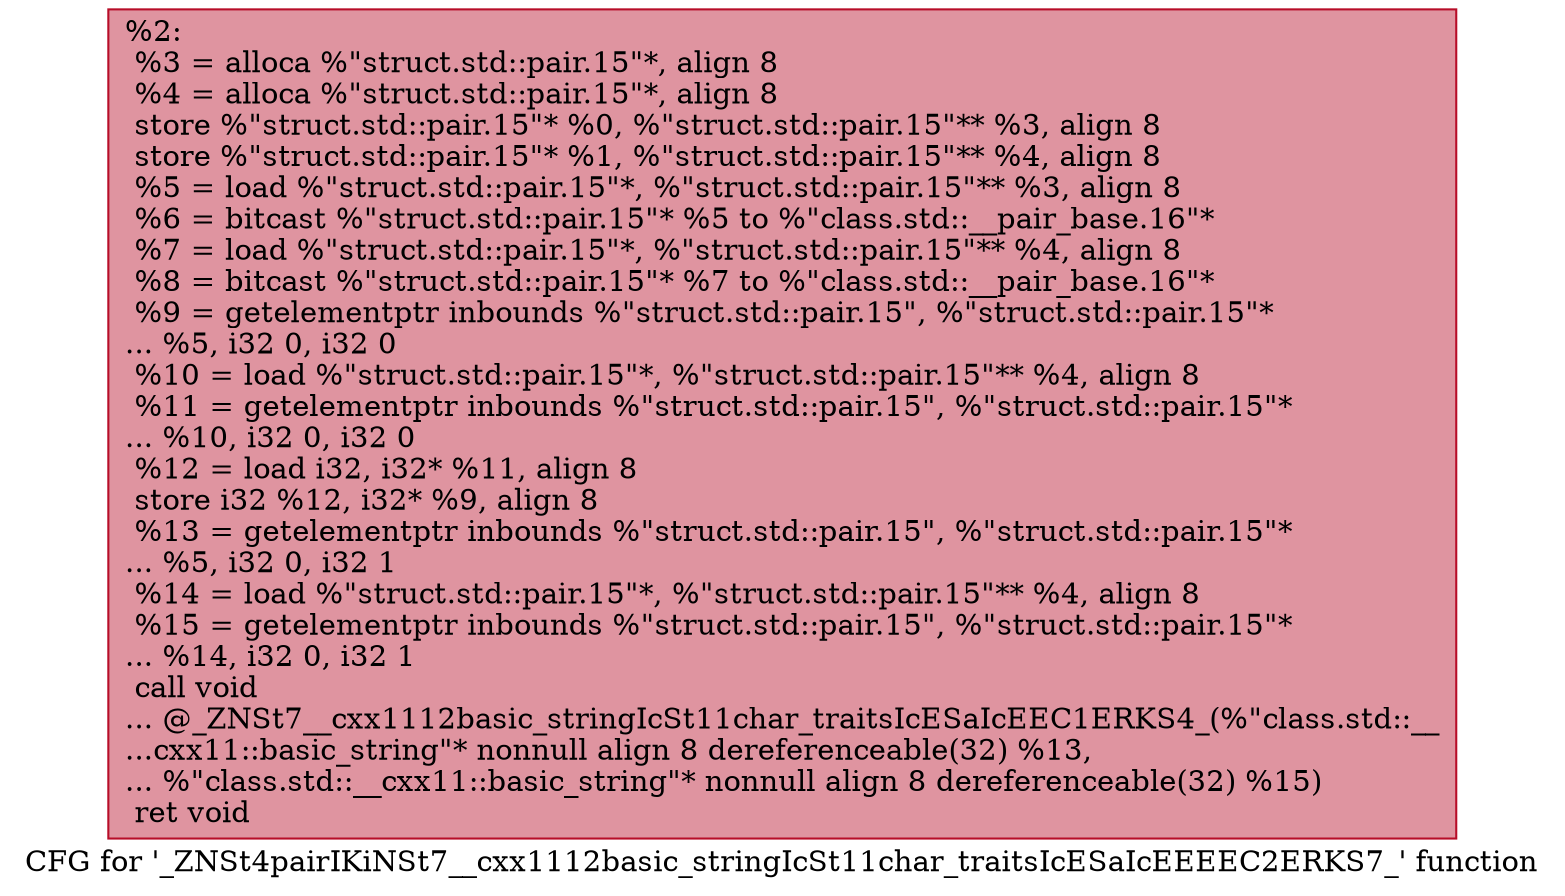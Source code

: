 digraph "CFG for '_ZNSt4pairIKiNSt7__cxx1112basic_stringIcSt11char_traitsIcESaIcEEEEC2ERKS7_' function" {
	label="CFG for '_ZNSt4pairIKiNSt7__cxx1112basic_stringIcSt11char_traitsIcESaIcEEEEC2ERKS7_' function";

	Node0x55a84683c920 [shape=record,color="#b70d28ff", style=filled, fillcolor="#b70d2870",label="{%2:\l  %3 = alloca %\"struct.std::pair.15\"*, align 8\l  %4 = alloca %\"struct.std::pair.15\"*, align 8\l  store %\"struct.std::pair.15\"* %0, %\"struct.std::pair.15\"** %3, align 8\l  store %\"struct.std::pair.15\"* %1, %\"struct.std::pair.15\"** %4, align 8\l  %5 = load %\"struct.std::pair.15\"*, %\"struct.std::pair.15\"** %3, align 8\l  %6 = bitcast %\"struct.std::pair.15\"* %5 to %\"class.std::__pair_base.16\"*\l  %7 = load %\"struct.std::pair.15\"*, %\"struct.std::pair.15\"** %4, align 8\l  %8 = bitcast %\"struct.std::pair.15\"* %7 to %\"class.std::__pair_base.16\"*\l  %9 = getelementptr inbounds %\"struct.std::pair.15\", %\"struct.std::pair.15\"*\l... %5, i32 0, i32 0\l  %10 = load %\"struct.std::pair.15\"*, %\"struct.std::pair.15\"** %4, align 8\l  %11 = getelementptr inbounds %\"struct.std::pair.15\", %\"struct.std::pair.15\"*\l... %10, i32 0, i32 0\l  %12 = load i32, i32* %11, align 8\l  store i32 %12, i32* %9, align 8\l  %13 = getelementptr inbounds %\"struct.std::pair.15\", %\"struct.std::pair.15\"*\l... %5, i32 0, i32 1\l  %14 = load %\"struct.std::pair.15\"*, %\"struct.std::pair.15\"** %4, align 8\l  %15 = getelementptr inbounds %\"struct.std::pair.15\", %\"struct.std::pair.15\"*\l... %14, i32 0, i32 1\l  call void\l... @_ZNSt7__cxx1112basic_stringIcSt11char_traitsIcESaIcEEC1ERKS4_(%\"class.std::__\l...cxx11::basic_string\"* nonnull align 8 dereferenceable(32) %13,\l... %\"class.std::__cxx11::basic_string\"* nonnull align 8 dereferenceable(32) %15)\l  ret void\l}"];
}
